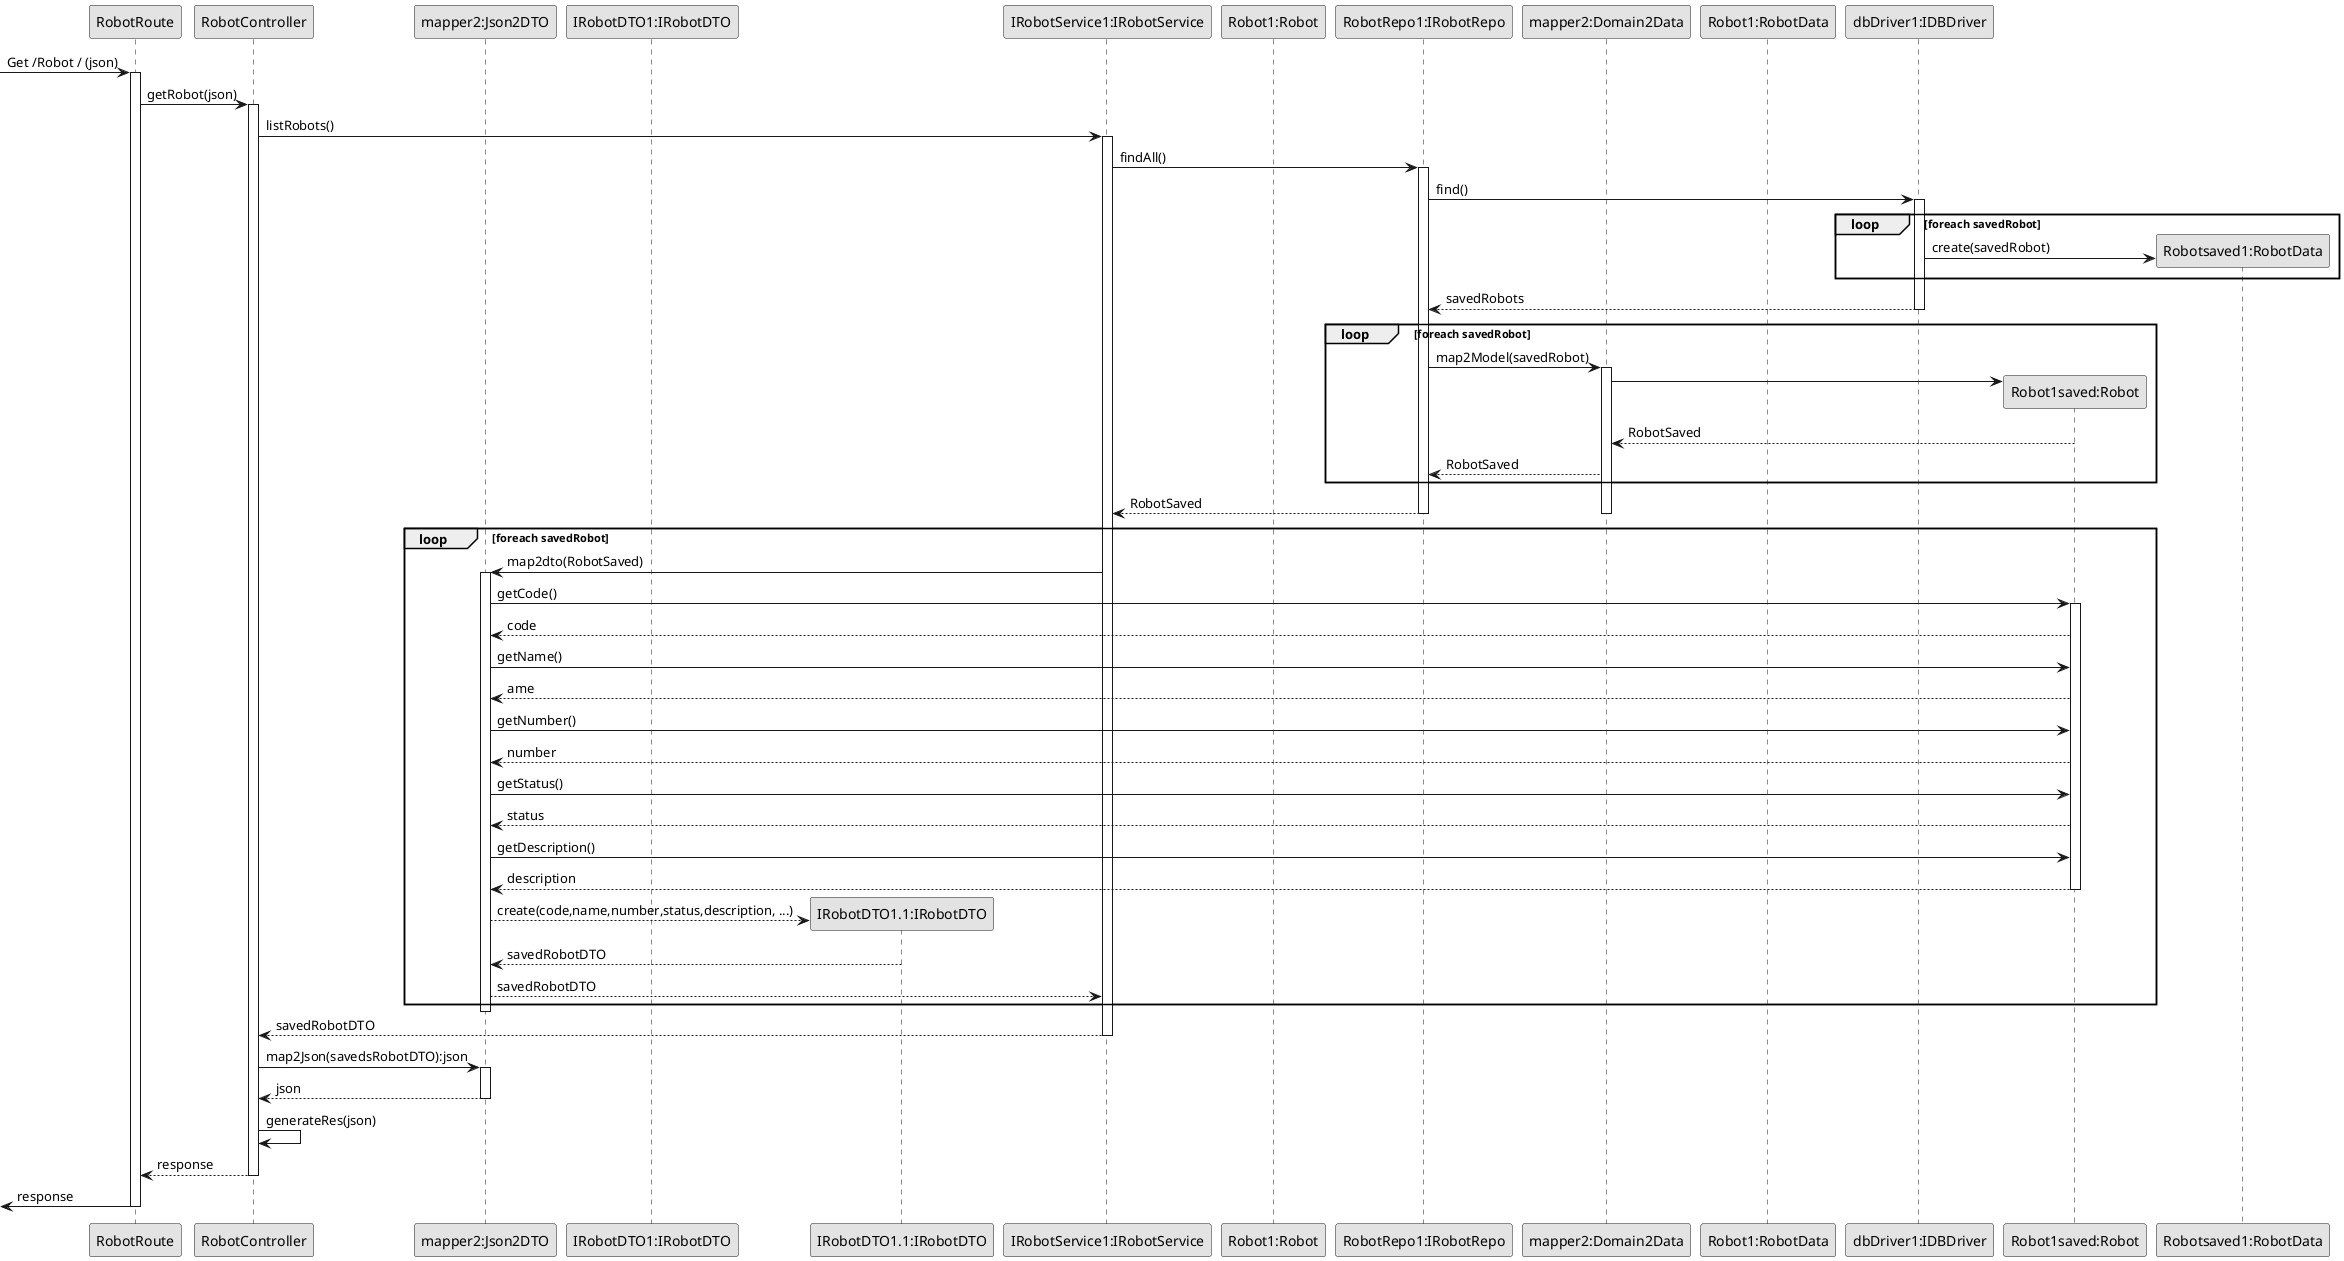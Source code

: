 @startuml
'http://plantuml.com/skinparam.html
skinparam monochrome true
skinparam packageStyle rect
skinparam shadowing false


participant RobotRoute  as route
participant RobotController as controller
participant "mapper2:Json2DTO" as jsonMapper
participant "IRobotDTO1:IRobotDTO" as dto1
participant "IRobotDTO1.1:IRobotDTO" as dto2
participant "IRobotService1:IRobotService" as service
participant "Robot1:Robot" as domain
participant "RobotRepo1:IRobotRepo" as repository
participant "mapper2:Domain2Data" as mapper1
participant "Robot1:RobotData" as data
participant "dbDriver1:IDBDriver" as db
participant "Robot1saved:Robot" as savedDomain
participant "Robotsaved1:RobotData" as savedData



-> route: Get /Robot / (json)
activate route
  route->controller: getRobot(json)
  activate controller
    controller ->service:listRobots()
    activate service
    service->repository:findAll()
    activate repository
    repository -> db:find()
    activate db
    loop foreach savedRobot
      db -> savedData**:create(savedRobot)
    end
    db --> repository:savedRobots
    deactivate
    loop foreach savedRobot
    repository->mapper1:map2Model(savedRobot)
    activate mapper1
    mapper1 -> savedDomain**
    savedDomain --> mapper1:RobotSaved
    mapper1 --> repository:RobotSaved
    end
    repository --> service:RobotSaved
    deactivate
    deactivate
    loop foreach savedRobot                     
    service -> jsonMapper: map2dto(RobotSaved)
    activate jsonMapper
    jsonMapper -> savedDomain: getCode()
    activate savedDomain
    savedDomain --> jsonMapper:code
    jsonMapper -> savedDomain: getName()
    savedDomain --> jsonMapper:ame
    jsonMapper -> savedDomain: getNumber()
    savedDomain --> jsonMapper:number
    jsonMapper -> savedDomain: getStatus()
    savedDomain --> jsonMapper:status
    jsonMapper -> savedDomain: getDescription()
    savedDomain --> jsonMapper:description
    deactivate
    jsonMapper --> dto2**:create(code,name,number,status,description, ...)
    dto2 --> jsonMapper:savedRobotDTO            
    jsonMapper --> service: savedRobotDTO
    end
    deactivate
    service --> controller:savedRobotDTO
    deactivate
    controller -> jsonMapper:map2Json(savedsRobotDTO):json
    activate jsonMapper
    jsonMapper --> controller:json
    deactivate
    controller->controller:generateRes(json)
    controller--> route:response
    deactivate
    <- route:response
    deactivate





@enduml